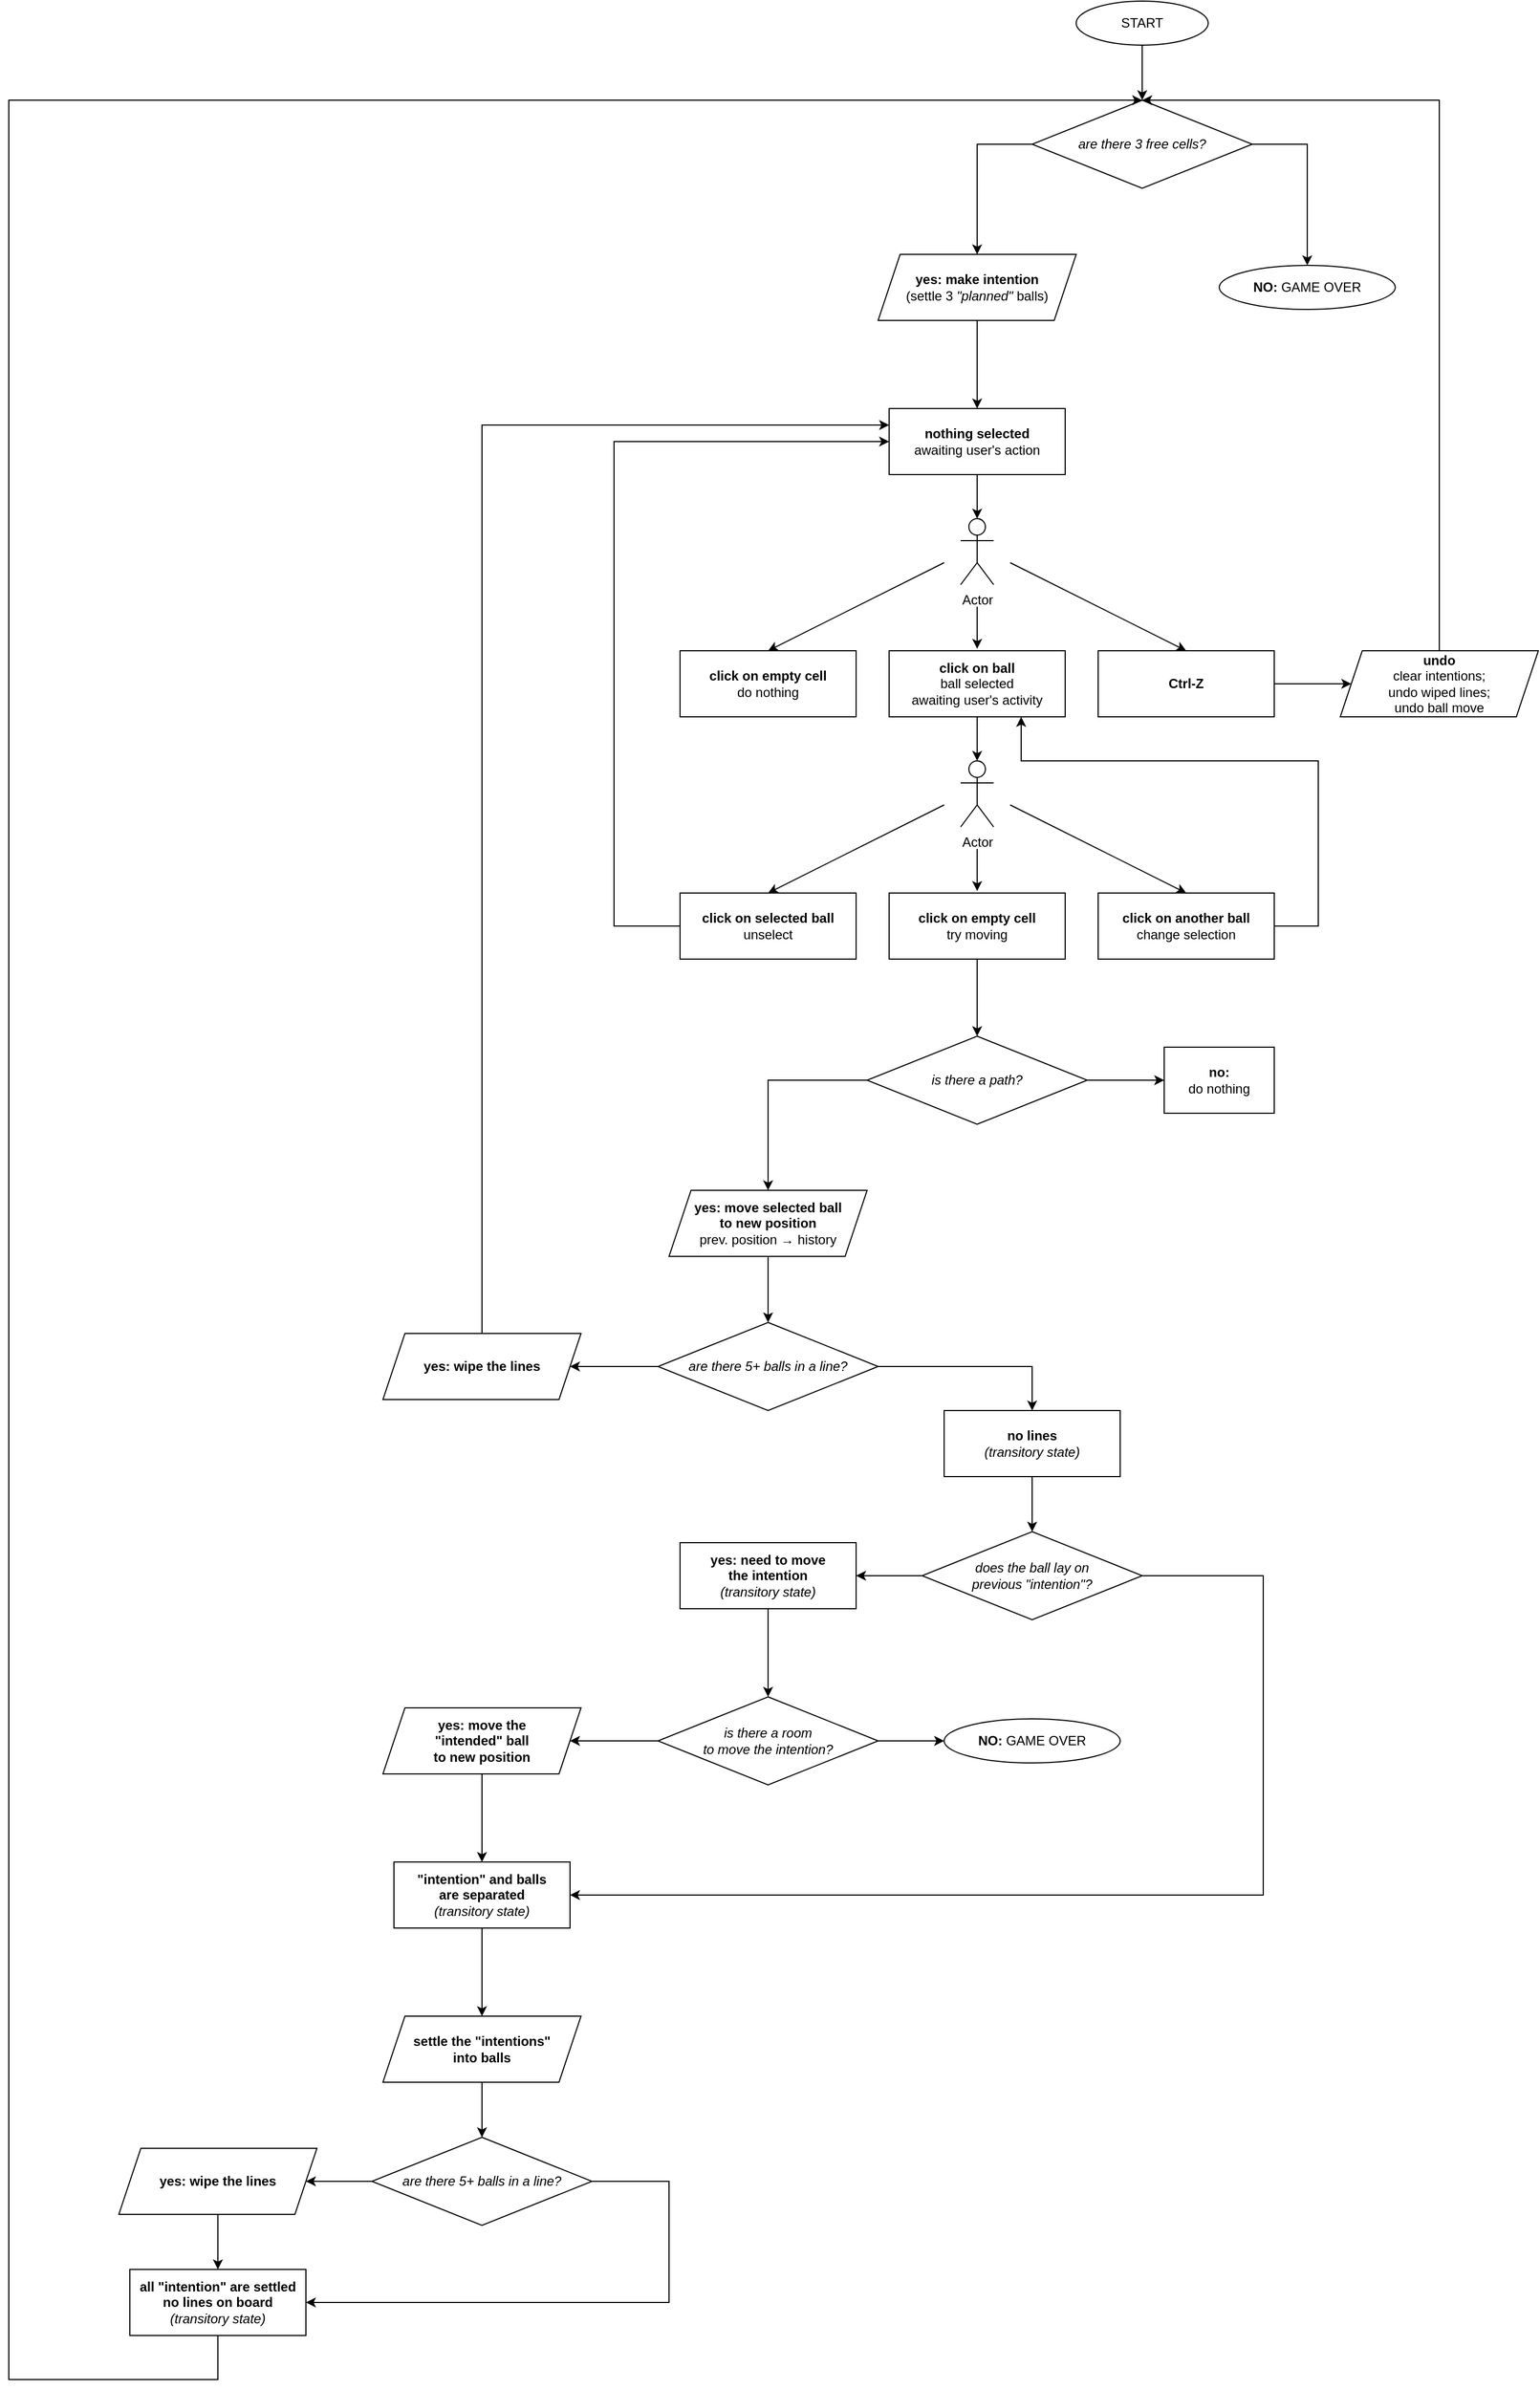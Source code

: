 <mxfile version="24.2.0" type="device">
  <diagram name="Page-1" id="8JelD7KkJVMZ9TpXxdV9">
    <mxGraphModel dx="4323" dy="1897" grid="1" gridSize="10" guides="1" tooltips="1" connect="1" arrows="1" fold="1" page="1" pageScale="1" pageWidth="850" pageHeight="1100" math="0" shadow="0">
      <root>
        <mxCell id="0" />
        <mxCell id="1" parent="0" />
        <mxCell id="-m08WHTOfEmUdeBWKYNb-1" value="START" style="ellipse;whiteSpace=wrap;html=1;" vertex="1" parent="1">
          <mxGeometry x="340" y="30" width="120" height="40" as="geometry" />
        </mxCell>
        <mxCell id="-m08WHTOfEmUdeBWKYNb-7" style="edgeStyle=orthogonalEdgeStyle;rounded=0;orthogonalLoop=1;jettySize=auto;html=1;exitX=0;exitY=0.5;exitDx=0;exitDy=0;entryX=0.5;entryY=0;entryDx=0;entryDy=0;" edge="1" parent="1" source="-m08WHTOfEmUdeBWKYNb-2" target="-m08WHTOfEmUdeBWKYNb-10">
          <mxGeometry relative="1" as="geometry">
            <mxPoint x="250" y="260" as="targetPoint" />
          </mxGeometry>
        </mxCell>
        <mxCell id="-m08WHTOfEmUdeBWKYNb-2" value="&lt;i&gt;are there 3 free cells?&lt;/i&gt;" style="rhombus;whiteSpace=wrap;html=1;" vertex="1" parent="1">
          <mxGeometry x="300" y="120" width="200" height="80" as="geometry" />
        </mxCell>
        <mxCell id="-m08WHTOfEmUdeBWKYNb-9" value="" style="edgeStyle=orthogonalEdgeStyle;rounded=0;orthogonalLoop=1;jettySize=auto;html=1;" edge="1" parent="1" source="-m08WHTOfEmUdeBWKYNb-10" target="-m08WHTOfEmUdeBWKYNb-8">
          <mxGeometry relative="1" as="geometry">
            <mxPoint x="250" y="320" as="sourcePoint" />
          </mxGeometry>
        </mxCell>
        <mxCell id="-m08WHTOfEmUdeBWKYNb-27" value="" style="edgeStyle=orthogonalEdgeStyle;rounded=0;orthogonalLoop=1;jettySize=auto;html=1;" edge="1" parent="1" source="-m08WHTOfEmUdeBWKYNb-8" target="-m08WHTOfEmUdeBWKYNb-12">
          <mxGeometry relative="1" as="geometry" />
        </mxCell>
        <mxCell id="-m08WHTOfEmUdeBWKYNb-8" value="&lt;b&gt;nothing selected&lt;/b&gt;&lt;div&gt;awaiting user&#39;s action&lt;/div&gt;" style="whiteSpace=wrap;html=1;rounded=0;" vertex="1" parent="1">
          <mxGeometry x="170" y="400" width="160" height="60" as="geometry" />
        </mxCell>
        <mxCell id="-m08WHTOfEmUdeBWKYNb-10" value="&lt;b&gt;yes: make intention&lt;/b&gt;&lt;div&gt;(settle 3&amp;nbsp;&lt;i&gt;&quot;planned&quot;&lt;/i&gt;&amp;nbsp;balls)&lt;/div&gt;" style="shape=parallelogram;perimeter=parallelogramPerimeter;whiteSpace=wrap;html=1;fixedSize=1;" vertex="1" parent="1">
          <mxGeometry x="160" y="260" width="180" height="60" as="geometry" />
        </mxCell>
        <mxCell id="-m08WHTOfEmUdeBWKYNb-11" value="" style="endArrow=classic;html=1;rounded=0;exitX=0.5;exitY=1;exitDx=0;exitDy=0;entryX=0.5;entryY=0;entryDx=0;entryDy=0;" edge="1" parent="1" source="-m08WHTOfEmUdeBWKYNb-1" target="-m08WHTOfEmUdeBWKYNb-2">
          <mxGeometry width="50" height="50" relative="1" as="geometry">
            <mxPoint x="380" y="300" as="sourcePoint" />
            <mxPoint x="430" y="250" as="targetPoint" />
          </mxGeometry>
        </mxCell>
        <mxCell id="-m08WHTOfEmUdeBWKYNb-12" value="Actor" style="shape=umlActor;verticalLabelPosition=bottom;verticalAlign=top;html=1;outlineConnect=0;" vertex="1" parent="1">
          <mxGeometry x="235" y="500" width="30" height="60" as="geometry" />
        </mxCell>
        <mxCell id="-m08WHTOfEmUdeBWKYNb-13" value="&lt;b&gt;click on empty cell&lt;/b&gt;&lt;br&gt;&lt;div&gt;do nothing&lt;/div&gt;" style="whiteSpace=wrap;html=1;rounded=0;" vertex="1" parent="1">
          <mxGeometry x="-20" y="620" width="160" height="60" as="geometry" />
        </mxCell>
        <mxCell id="-m08WHTOfEmUdeBWKYNb-28" value="" style="edgeStyle=orthogonalEdgeStyle;rounded=0;orthogonalLoop=1;jettySize=auto;html=1;" edge="1" parent="1" source="-m08WHTOfEmUdeBWKYNb-14" target="-m08WHTOfEmUdeBWKYNb-24">
          <mxGeometry relative="1" as="geometry" />
        </mxCell>
        <mxCell id="-m08WHTOfEmUdeBWKYNb-14" value="&lt;b&gt;click on ball&lt;/b&gt;&lt;br&gt;&lt;div&gt;ball selected&lt;/div&gt;&lt;div&gt;awaiting user&#39;s activity&lt;/div&gt;" style="whiteSpace=wrap;html=1;rounded=0;" vertex="1" parent="1">
          <mxGeometry x="170" y="620" width="160" height="60" as="geometry" />
        </mxCell>
        <mxCell id="-m08WHTOfEmUdeBWKYNb-18" value="" style="edgeStyle=orthogonalEdgeStyle;rounded=0;orthogonalLoop=1;jettySize=auto;html=1;" edge="1" parent="1" source="-m08WHTOfEmUdeBWKYNb-15" target="-m08WHTOfEmUdeBWKYNb-16">
          <mxGeometry relative="1" as="geometry" />
        </mxCell>
        <mxCell id="-m08WHTOfEmUdeBWKYNb-15" value="&lt;b&gt;Ctrl-Z&lt;/b&gt;" style="whiteSpace=wrap;html=1;rounded=0;" vertex="1" parent="1">
          <mxGeometry x="360" y="620" width="160" height="60" as="geometry" />
        </mxCell>
        <mxCell id="-m08WHTOfEmUdeBWKYNb-16" value="&lt;b&gt;undo&lt;/b&gt;&lt;div&gt;clear intentions;&lt;br&gt;undo wiped lines;&lt;/div&gt;&lt;div&gt;undo ball move&lt;/div&gt;" style="shape=parallelogram;perimeter=parallelogramPerimeter;whiteSpace=wrap;html=1;fixedSize=1;" vertex="1" parent="1">
          <mxGeometry x="580" y="620" width="180" height="60" as="geometry" />
        </mxCell>
        <mxCell id="-m08WHTOfEmUdeBWKYNb-19" value="" style="endArrow=classic;html=1;rounded=0;exitX=0.5;exitY=0;exitDx=0;exitDy=0;entryX=0.5;entryY=0;entryDx=0;entryDy=0;" edge="1" parent="1" source="-m08WHTOfEmUdeBWKYNb-16" target="-m08WHTOfEmUdeBWKYNb-2">
          <mxGeometry width="50" height="50" relative="1" as="geometry">
            <mxPoint x="250" y="480" as="sourcePoint" />
            <mxPoint x="300" y="430" as="targetPoint" />
            <Array as="points">
              <mxPoint x="670" y="120" />
            </Array>
          </mxGeometry>
        </mxCell>
        <mxCell id="-m08WHTOfEmUdeBWKYNb-20" value="" style="endArrow=classic;html=1;rounded=0;entryX=0.5;entryY=0;entryDx=0;entryDy=0;" edge="1" parent="1" target="-m08WHTOfEmUdeBWKYNb-15">
          <mxGeometry width="50" height="50" relative="1" as="geometry">
            <mxPoint x="280" y="540" as="sourcePoint" />
            <mxPoint x="330" y="520" as="targetPoint" />
          </mxGeometry>
        </mxCell>
        <mxCell id="-m08WHTOfEmUdeBWKYNb-21" value="" style="endArrow=classic;html=1;rounded=0;entryX=0.5;entryY=0;entryDx=0;entryDy=0;" edge="1" parent="1" target="-m08WHTOfEmUdeBWKYNb-13">
          <mxGeometry width="50" height="50" relative="1" as="geometry">
            <mxPoint x="220" y="540" as="sourcePoint" />
            <mxPoint x="350" y="600" as="targetPoint" />
          </mxGeometry>
        </mxCell>
        <mxCell id="-m08WHTOfEmUdeBWKYNb-22" value="" style="endArrow=classic;html=1;rounded=0;entryX=0.5;entryY=-0.03;entryDx=0;entryDy=0;entryPerimeter=0;" edge="1" parent="1" target="-m08WHTOfEmUdeBWKYNb-14">
          <mxGeometry width="50" height="50" relative="1" as="geometry">
            <mxPoint x="250" y="580" as="sourcePoint" />
            <mxPoint x="290" y="580" as="targetPoint" />
          </mxGeometry>
        </mxCell>
        <mxCell id="-m08WHTOfEmUdeBWKYNb-24" value="Actor" style="shape=umlActor;verticalLabelPosition=bottom;verticalAlign=top;html=1;outlineConnect=0;" vertex="1" parent="1">
          <mxGeometry x="235" y="720" width="30" height="60" as="geometry" />
        </mxCell>
        <mxCell id="-m08WHTOfEmUdeBWKYNb-36" value="" style="edgeStyle=orthogonalEdgeStyle;rounded=0;orthogonalLoop=1;jettySize=auto;html=1;" edge="1" parent="1" source="-m08WHTOfEmUdeBWKYNb-25" target="-m08WHTOfEmUdeBWKYNb-35">
          <mxGeometry relative="1" as="geometry" />
        </mxCell>
        <mxCell id="-m08WHTOfEmUdeBWKYNb-25" value="&lt;b&gt;click on empty cell&lt;/b&gt;&lt;br&gt;&lt;div&gt;try moving&lt;/div&gt;" style="whiteSpace=wrap;html=1;rounded=0;" vertex="1" parent="1">
          <mxGeometry x="170" y="840" width="160" height="60" as="geometry" />
        </mxCell>
        <mxCell id="-m08WHTOfEmUdeBWKYNb-26" value="" style="endArrow=classic;html=1;rounded=0;entryX=0.5;entryY=-0.03;entryDx=0;entryDy=0;entryPerimeter=0;" edge="1" target="-m08WHTOfEmUdeBWKYNb-25" parent="1">
          <mxGeometry width="50" height="50" relative="1" as="geometry">
            <mxPoint x="250" y="800" as="sourcePoint" />
            <mxPoint x="290" y="800" as="targetPoint" />
          </mxGeometry>
        </mxCell>
        <mxCell id="-m08WHTOfEmUdeBWKYNb-29" value="&lt;b&gt;click on selected ball&lt;/b&gt;&lt;br&gt;&lt;div&gt;unselect&lt;/div&gt;" style="whiteSpace=wrap;html=1;rounded=0;" vertex="1" parent="1">
          <mxGeometry x="-20" y="840" width="160" height="60" as="geometry" />
        </mxCell>
        <mxCell id="-m08WHTOfEmUdeBWKYNb-30" value="&lt;b&gt;click on another ball&lt;/b&gt;&lt;div&gt;change selection&lt;/div&gt;" style="whiteSpace=wrap;html=1;rounded=0;" vertex="1" parent="1">
          <mxGeometry x="360" y="840" width="160" height="60" as="geometry" />
        </mxCell>
        <mxCell id="-m08WHTOfEmUdeBWKYNb-31" value="" style="endArrow=classic;html=1;rounded=0;entryX=0.5;entryY=0;entryDx=0;entryDy=0;" edge="1" parent="1" target="-m08WHTOfEmUdeBWKYNb-29">
          <mxGeometry width="50" height="50" relative="1" as="geometry">
            <mxPoint x="220" y="760" as="sourcePoint" />
            <mxPoint x="70" y="630" as="targetPoint" />
          </mxGeometry>
        </mxCell>
        <mxCell id="-m08WHTOfEmUdeBWKYNb-32" value="" style="endArrow=classic;html=1;rounded=0;entryX=0.5;entryY=0;entryDx=0;entryDy=0;" edge="1" parent="1" target="-m08WHTOfEmUdeBWKYNb-30">
          <mxGeometry width="50" height="50" relative="1" as="geometry">
            <mxPoint x="280" y="760" as="sourcePoint" />
            <mxPoint x="70" y="850" as="targetPoint" />
          </mxGeometry>
        </mxCell>
        <mxCell id="-m08WHTOfEmUdeBWKYNb-33" value="" style="endArrow=classic;html=1;rounded=0;exitX=0;exitY=0.5;exitDx=0;exitDy=0;entryX=0;entryY=0.5;entryDx=0;entryDy=0;" edge="1" parent="1" source="-m08WHTOfEmUdeBWKYNb-29" target="-m08WHTOfEmUdeBWKYNb-8">
          <mxGeometry width="50" height="50" relative="1" as="geometry">
            <mxPoint x="170" y="630" as="sourcePoint" />
            <mxPoint x="220" y="580" as="targetPoint" />
            <Array as="points">
              <mxPoint x="-80" y="870" />
              <mxPoint x="-80" y="430" />
            </Array>
          </mxGeometry>
        </mxCell>
        <mxCell id="-m08WHTOfEmUdeBWKYNb-34" value="" style="endArrow=classic;html=1;rounded=0;exitX=1;exitY=0.5;exitDx=0;exitDy=0;entryX=0.75;entryY=1;entryDx=0;entryDy=0;" edge="1" parent="1" source="-m08WHTOfEmUdeBWKYNb-30" target="-m08WHTOfEmUdeBWKYNb-14">
          <mxGeometry width="50" height="50" relative="1" as="geometry">
            <mxPoint x="170" y="690" as="sourcePoint" />
            <mxPoint x="220" y="640" as="targetPoint" />
            <Array as="points">
              <mxPoint x="560" y="870" />
              <mxPoint x="560" y="720" />
              <mxPoint x="290" y="720" />
            </Array>
          </mxGeometry>
        </mxCell>
        <mxCell id="-m08WHTOfEmUdeBWKYNb-38" value="" style="edgeStyle=orthogonalEdgeStyle;rounded=0;orthogonalLoop=1;jettySize=auto;html=1;" edge="1" parent="1" source="-m08WHTOfEmUdeBWKYNb-35" target="-m08WHTOfEmUdeBWKYNb-37">
          <mxGeometry relative="1" as="geometry" />
        </mxCell>
        <mxCell id="-m08WHTOfEmUdeBWKYNb-41" value="" style="edgeStyle=orthogonalEdgeStyle;rounded=0;orthogonalLoop=1;jettySize=auto;html=1;entryX=0.5;entryY=0;entryDx=0;entryDy=0;" edge="1" parent="1" source="-m08WHTOfEmUdeBWKYNb-35" target="-m08WHTOfEmUdeBWKYNb-42">
          <mxGeometry relative="1" as="geometry">
            <mxPoint x="60" y="1080" as="targetPoint" />
            <Array as="points">
              <mxPoint x="60" y="1010" />
            </Array>
          </mxGeometry>
        </mxCell>
        <mxCell id="-m08WHTOfEmUdeBWKYNb-35" value="&lt;i&gt;is there a path?&lt;/i&gt;" style="rhombus;whiteSpace=wrap;html=1;" vertex="1" parent="1">
          <mxGeometry x="150" y="970" width="200" height="80" as="geometry" />
        </mxCell>
        <mxCell id="-m08WHTOfEmUdeBWKYNb-37" value="&lt;b&gt;no:&lt;br&gt;&lt;/b&gt;do nothing" style="whiteSpace=wrap;html=1;" vertex="1" parent="1">
          <mxGeometry x="420" y="980" width="100" height="60" as="geometry" />
        </mxCell>
        <mxCell id="-m08WHTOfEmUdeBWKYNb-44" value="" style="edgeStyle=orthogonalEdgeStyle;rounded=0;orthogonalLoop=1;jettySize=auto;html=1;" edge="1" parent="1" source="-m08WHTOfEmUdeBWKYNb-42" target="-m08WHTOfEmUdeBWKYNb-43">
          <mxGeometry relative="1" as="geometry" />
        </mxCell>
        <mxCell id="-m08WHTOfEmUdeBWKYNb-42" value="&lt;b&gt;yes: move selected ball&lt;br&gt;to new position&lt;/b&gt;&lt;div&gt;prev. position → history&lt;/div&gt;" style="shape=parallelogram;perimeter=parallelogramPerimeter;whiteSpace=wrap;html=1;fixedSize=1;" vertex="1" parent="1">
          <mxGeometry x="-30" y="1110" width="180" height="60" as="geometry" />
        </mxCell>
        <mxCell id="-m08WHTOfEmUdeBWKYNb-46" value="" style="edgeStyle=orthogonalEdgeStyle;rounded=0;orthogonalLoop=1;jettySize=auto;html=1;" edge="1" parent="1" source="-m08WHTOfEmUdeBWKYNb-43" target="-m08WHTOfEmUdeBWKYNb-45">
          <mxGeometry relative="1" as="geometry" />
        </mxCell>
        <mxCell id="-m08WHTOfEmUdeBWKYNb-43" value="&lt;i&gt;are there 5+ balls in a line?&lt;/i&gt;" style="rhombus;whiteSpace=wrap;html=1;" vertex="1" parent="1">
          <mxGeometry x="-40" y="1230" width="200" height="80" as="geometry" />
        </mxCell>
        <mxCell id="-m08WHTOfEmUdeBWKYNb-45" value="&lt;b&gt;yes: wipe the lines&lt;/b&gt;" style="shape=parallelogram;perimeter=parallelogramPerimeter;whiteSpace=wrap;html=1;fixedSize=1;" vertex="1" parent="1">
          <mxGeometry x="-290" y="1240" width="180" height="60" as="geometry" />
        </mxCell>
        <mxCell id="-m08WHTOfEmUdeBWKYNb-47" value="" style="endArrow=classic;html=1;rounded=0;exitX=0.5;exitY=0;exitDx=0;exitDy=0;entryX=0;entryY=0.25;entryDx=0;entryDy=0;" edge="1" parent="1" source="-m08WHTOfEmUdeBWKYNb-45" target="-m08WHTOfEmUdeBWKYNb-8">
          <mxGeometry width="50" height="50" relative="1" as="geometry">
            <mxPoint x="90" y="1260" as="sourcePoint" />
            <mxPoint x="-200" y="170" as="targetPoint" />
            <Array as="points">
              <mxPoint x="-200" y="415" />
            </Array>
          </mxGeometry>
        </mxCell>
        <mxCell id="-m08WHTOfEmUdeBWKYNb-52" value="" style="edgeStyle=orthogonalEdgeStyle;rounded=0;orthogonalLoop=1;jettySize=auto;html=1;" edge="1" parent="1" source="-m08WHTOfEmUdeBWKYNb-49" target="-m08WHTOfEmUdeBWKYNb-51">
          <mxGeometry relative="1" as="geometry" />
        </mxCell>
        <mxCell id="-m08WHTOfEmUdeBWKYNb-49" value="&lt;b&gt;no lines&lt;/b&gt;&lt;br&gt;&lt;div&gt;&lt;i&gt;(transitory state)&lt;/i&gt;&lt;/div&gt;" style="whiteSpace=wrap;html=1;rounded=0;" vertex="1" parent="1">
          <mxGeometry x="220" y="1310" width="160" height="60" as="geometry" />
        </mxCell>
        <mxCell id="-m08WHTOfEmUdeBWKYNb-50" value="" style="endArrow=classic;html=1;rounded=0;exitX=1;exitY=0.5;exitDx=0;exitDy=0;entryX=0.5;entryY=0;entryDx=0;entryDy=0;" edge="1" parent="1" source="-m08WHTOfEmUdeBWKYNb-43" target="-m08WHTOfEmUdeBWKYNb-49">
          <mxGeometry width="50" height="50" relative="1" as="geometry">
            <mxPoint x="210" y="1270" as="sourcePoint" />
            <mxPoint x="250" y="1260" as="targetPoint" />
            <Array as="points">
              <mxPoint x="300" y="1270" />
            </Array>
          </mxGeometry>
        </mxCell>
        <mxCell id="-m08WHTOfEmUdeBWKYNb-54" value="" style="edgeStyle=orthogonalEdgeStyle;rounded=0;orthogonalLoop=1;jettySize=auto;html=1;" edge="1" parent="1" source="-m08WHTOfEmUdeBWKYNb-51" target="-m08WHTOfEmUdeBWKYNb-53">
          <mxGeometry relative="1" as="geometry" />
        </mxCell>
        <mxCell id="-m08WHTOfEmUdeBWKYNb-51" value="&lt;i&gt;does the ball lay on&lt;br&gt;previous &quot;intention&quot;?&lt;/i&gt;" style="rhombus;whiteSpace=wrap;html=1;" vertex="1" parent="1">
          <mxGeometry x="200" y="1420" width="200" height="80" as="geometry" />
        </mxCell>
        <mxCell id="-m08WHTOfEmUdeBWKYNb-56" value="" style="edgeStyle=orthogonalEdgeStyle;rounded=0;orthogonalLoop=1;jettySize=auto;html=1;" edge="1" parent="1" source="-m08WHTOfEmUdeBWKYNb-53" target="-m08WHTOfEmUdeBWKYNb-57">
          <mxGeometry relative="1" as="geometry">
            <mxPoint x="60" y="1570" as="targetPoint" />
          </mxGeometry>
        </mxCell>
        <mxCell id="-m08WHTOfEmUdeBWKYNb-53" value="&lt;b&gt;yes: need to move&lt;br&gt;the intention&lt;/b&gt;&lt;br&gt;&lt;div&gt;&lt;i&gt;(transitory state)&lt;/i&gt;&lt;/div&gt;" style="whiteSpace=wrap;html=1;rounded=0;" vertex="1" parent="1">
          <mxGeometry x="-20" y="1430" width="160" height="60" as="geometry" />
        </mxCell>
        <mxCell id="-m08WHTOfEmUdeBWKYNb-60" value="" style="edgeStyle=orthogonalEdgeStyle;rounded=0;orthogonalLoop=1;jettySize=auto;html=1;" edge="1" parent="1" source="-m08WHTOfEmUdeBWKYNb-57" target="-m08WHTOfEmUdeBWKYNb-59">
          <mxGeometry relative="1" as="geometry" />
        </mxCell>
        <mxCell id="-m08WHTOfEmUdeBWKYNb-70" value="" style="edgeStyle=orthogonalEdgeStyle;rounded=0;orthogonalLoop=1;jettySize=auto;html=1;" edge="1" parent="1" source="-m08WHTOfEmUdeBWKYNb-57" target="-m08WHTOfEmUdeBWKYNb-69">
          <mxGeometry relative="1" as="geometry" />
        </mxCell>
        <mxCell id="-m08WHTOfEmUdeBWKYNb-57" value="&lt;i&gt;is there a room&lt;br&gt;to move the intention?&lt;/i&gt;" style="rhombus;whiteSpace=wrap;html=1;" vertex="1" parent="1">
          <mxGeometry x="-40" y="1570" width="200" height="80" as="geometry" />
        </mxCell>
        <mxCell id="-m08WHTOfEmUdeBWKYNb-62" value="" style="edgeStyle=orthogonalEdgeStyle;rounded=0;orthogonalLoop=1;jettySize=auto;html=1;" edge="1" parent="1" source="-m08WHTOfEmUdeBWKYNb-59" target="-m08WHTOfEmUdeBWKYNb-61">
          <mxGeometry relative="1" as="geometry" />
        </mxCell>
        <mxCell id="-m08WHTOfEmUdeBWKYNb-59" value="&lt;b&gt;yes: move the&lt;br&gt;&quot;intended&quot; ball&lt;br&gt;to new position&lt;/b&gt;" style="shape=parallelogram;perimeter=parallelogramPerimeter;whiteSpace=wrap;html=1;fixedSize=1;" vertex="1" parent="1">
          <mxGeometry x="-290" y="1580" width="180" height="60" as="geometry" />
        </mxCell>
        <mxCell id="-m08WHTOfEmUdeBWKYNb-72" value="" style="edgeStyle=orthogonalEdgeStyle;rounded=0;orthogonalLoop=1;jettySize=auto;html=1;" edge="1" parent="1" source="-m08WHTOfEmUdeBWKYNb-61" target="-m08WHTOfEmUdeBWKYNb-71">
          <mxGeometry relative="1" as="geometry" />
        </mxCell>
        <mxCell id="-m08WHTOfEmUdeBWKYNb-61" value="&lt;b&gt;&quot;intention&quot; and balls&lt;br&gt;are separated&lt;/b&gt;&lt;br&gt;&lt;div&gt;&lt;i&gt;(transitory state)&lt;/i&gt;&lt;/div&gt;" style="whiteSpace=wrap;html=1;rounded=0;" vertex="1" parent="1">
          <mxGeometry x="-280" y="1720" width="160" height="60" as="geometry" />
        </mxCell>
        <mxCell id="-m08WHTOfEmUdeBWKYNb-63" value="" style="endArrow=classic;html=1;rounded=0;exitX=1;exitY=0.5;exitDx=0;exitDy=0;entryX=1;entryY=0.5;entryDx=0;entryDy=0;" edge="1" parent="1" source="-m08WHTOfEmUdeBWKYNb-51" target="-m08WHTOfEmUdeBWKYNb-61">
          <mxGeometry width="50" height="50" relative="1" as="geometry">
            <mxPoint x="420" y="1690" as="sourcePoint" />
            <mxPoint x="470" y="1640" as="targetPoint" />
            <Array as="points">
              <mxPoint x="510" y="1460" />
              <mxPoint x="510" y="1750" />
            </Array>
          </mxGeometry>
        </mxCell>
        <mxCell id="-m08WHTOfEmUdeBWKYNb-65" value="&lt;b&gt;NO:&lt;/b&gt;&amp;nbsp;GAME OVER" style="ellipse;whiteSpace=wrap;html=1;" vertex="1" parent="1">
          <mxGeometry x="470" y="270" width="160" height="40" as="geometry" />
        </mxCell>
        <mxCell id="-m08WHTOfEmUdeBWKYNb-67" style="edgeStyle=orthogonalEdgeStyle;rounded=0;orthogonalLoop=1;jettySize=auto;html=1;exitX=1;exitY=0.5;exitDx=0;exitDy=0;entryX=0.5;entryY=0;entryDx=0;entryDy=0;" edge="1" parent="1" source="-m08WHTOfEmUdeBWKYNb-2" target="-m08WHTOfEmUdeBWKYNb-65">
          <mxGeometry relative="1" as="geometry">
            <mxPoint x="310" y="170" as="sourcePoint" />
            <mxPoint x="260" y="270" as="targetPoint" />
          </mxGeometry>
        </mxCell>
        <mxCell id="-m08WHTOfEmUdeBWKYNb-69" value="&lt;b&gt;NO:&lt;/b&gt;&amp;nbsp;GAME OVER" style="ellipse;whiteSpace=wrap;html=1;" vertex="1" parent="1">
          <mxGeometry x="220" y="1590" width="160" height="40" as="geometry" />
        </mxCell>
        <mxCell id="-m08WHTOfEmUdeBWKYNb-74" value="" style="edgeStyle=orthogonalEdgeStyle;rounded=0;orthogonalLoop=1;jettySize=auto;html=1;" edge="1" parent="1" source="-m08WHTOfEmUdeBWKYNb-71" target="-m08WHTOfEmUdeBWKYNb-73">
          <mxGeometry relative="1" as="geometry" />
        </mxCell>
        <mxCell id="-m08WHTOfEmUdeBWKYNb-71" value="&lt;b&gt;settle the&amp;nbsp;&quot;intentions&quot;&lt;br&gt;into balls&lt;/b&gt;" style="shape=parallelogram;perimeter=parallelogramPerimeter;whiteSpace=wrap;html=1;fixedSize=1;" vertex="1" parent="1">
          <mxGeometry x="-290" y="1860" width="180" height="60" as="geometry" />
        </mxCell>
        <mxCell id="-m08WHTOfEmUdeBWKYNb-76" value="" style="edgeStyle=orthogonalEdgeStyle;rounded=0;orthogonalLoop=1;jettySize=auto;html=1;" edge="1" parent="1" source="-m08WHTOfEmUdeBWKYNb-73" target="-m08WHTOfEmUdeBWKYNb-75">
          <mxGeometry relative="1" as="geometry" />
        </mxCell>
        <mxCell id="-m08WHTOfEmUdeBWKYNb-73" value="&lt;i&gt;are there 5+ balls in a line?&lt;/i&gt;" style="rhombus;whiteSpace=wrap;html=1;" vertex="1" parent="1">
          <mxGeometry x="-300" y="1970" width="200" height="80" as="geometry" />
        </mxCell>
        <mxCell id="-m08WHTOfEmUdeBWKYNb-78" value="" style="edgeStyle=orthogonalEdgeStyle;rounded=0;orthogonalLoop=1;jettySize=auto;html=1;" edge="1" parent="1" source="-m08WHTOfEmUdeBWKYNb-75" target="-m08WHTOfEmUdeBWKYNb-77">
          <mxGeometry relative="1" as="geometry" />
        </mxCell>
        <mxCell id="-m08WHTOfEmUdeBWKYNb-75" value="&lt;b&gt;yes: wipe the lines&lt;/b&gt;" style="shape=parallelogram;perimeter=parallelogramPerimeter;whiteSpace=wrap;html=1;fixedSize=1;" vertex="1" parent="1">
          <mxGeometry x="-530" y="1980" width="180" height="60" as="geometry" />
        </mxCell>
        <mxCell id="-m08WHTOfEmUdeBWKYNb-77" value="&lt;b&gt;all &quot;intention&quot; are settled&lt;br&gt;no lines on board&lt;/b&gt;&lt;br&gt;&lt;div&gt;&lt;i&gt;(transitory state)&lt;/i&gt;&lt;/div&gt;" style="whiteSpace=wrap;html=1;rounded=0;" vertex="1" parent="1">
          <mxGeometry x="-520" y="2090" width="160" height="60" as="geometry" />
        </mxCell>
        <mxCell id="-m08WHTOfEmUdeBWKYNb-79" value="" style="endArrow=classic;html=1;rounded=0;exitX=1;exitY=0.5;exitDx=0;exitDy=0;entryX=1;entryY=0.5;entryDx=0;entryDy=0;" edge="1" parent="1" source="-m08WHTOfEmUdeBWKYNb-73" target="-m08WHTOfEmUdeBWKYNb-77">
          <mxGeometry width="50" height="50" relative="1" as="geometry">
            <mxPoint x="-260" y="2020" as="sourcePoint" />
            <mxPoint x="-210" y="1970" as="targetPoint" />
            <Array as="points">
              <mxPoint x="-30" y="2010" />
              <mxPoint x="-30" y="2120" />
            </Array>
          </mxGeometry>
        </mxCell>
        <mxCell id="-m08WHTOfEmUdeBWKYNb-80" value="" style="endArrow=classic;html=1;rounded=0;exitX=0.5;exitY=1;exitDx=0;exitDy=0;entryX=0.5;entryY=0;entryDx=0;entryDy=0;" edge="1" parent="1" source="-m08WHTOfEmUdeBWKYNb-77" target="-m08WHTOfEmUdeBWKYNb-2">
          <mxGeometry width="50" height="50" relative="1" as="geometry">
            <mxPoint x="-260" y="2040" as="sourcePoint" />
            <mxPoint x="-390" y="120" as="targetPoint" />
            <Array as="points">
              <mxPoint x="-440" y="2190" />
              <mxPoint x="-630" y="2190" />
              <mxPoint x="-630" y="120" />
            </Array>
          </mxGeometry>
        </mxCell>
      </root>
    </mxGraphModel>
  </diagram>
</mxfile>
